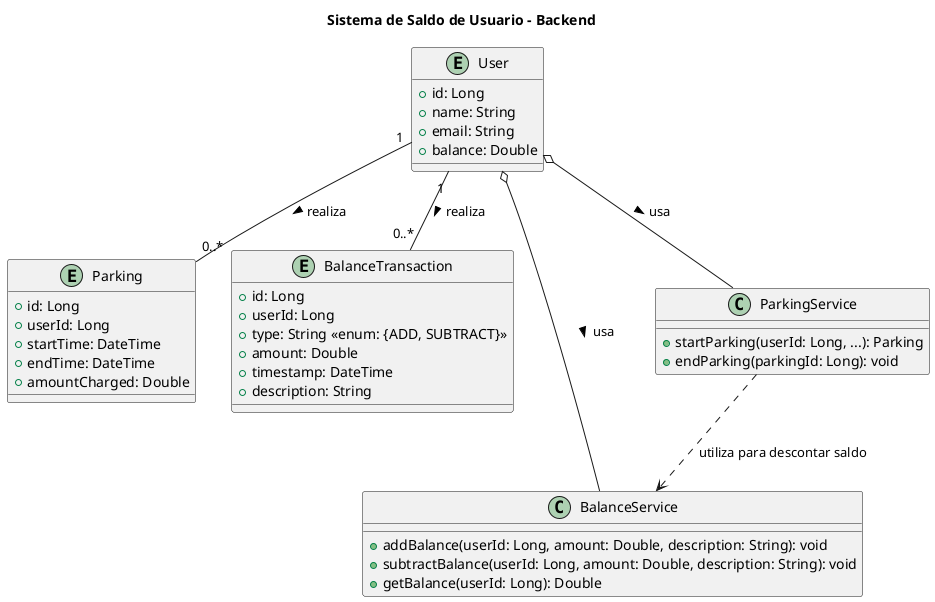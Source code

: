 @startuml diagram.puml
title Sistema de Saldo de Usuario - Backend

entity "User" as User {
  +id: Long
  +name: String
  +email: String
  +balance: Double
}

entity "Parking" as Parking {
  +id: Long
  +userId: Long
  +startTime: DateTime
  +endTime: DateTime
  +amountCharged: Double
}

entity "BalanceTransaction" as BalanceTransaction {
  +id: Long
  +userId: Long
  +type: String <<enum: {ADD, SUBTRACT}>>
  +amount: Double
  +timestamp: DateTime
  +description: String
}

User "1" -- "0..*" BalanceTransaction : realiza >
User "1" -- "0..*" Parking : realiza >

class BalanceService {
  +addBalance(userId: Long, amount: Double, description: String): void
  +subtractBalance(userId: Long, amount: Double, description: String): void
  +getBalance(userId: Long): Double
}

class ParkingService {
  +startParking(userId: Long, ...): Parking
  +endParking(parkingId: Long): void
}

User o-- BalanceService : usa >
User o-- ParkingService : usa >

ParkingService ..> BalanceService : utiliza para descontar saldo

@enduml